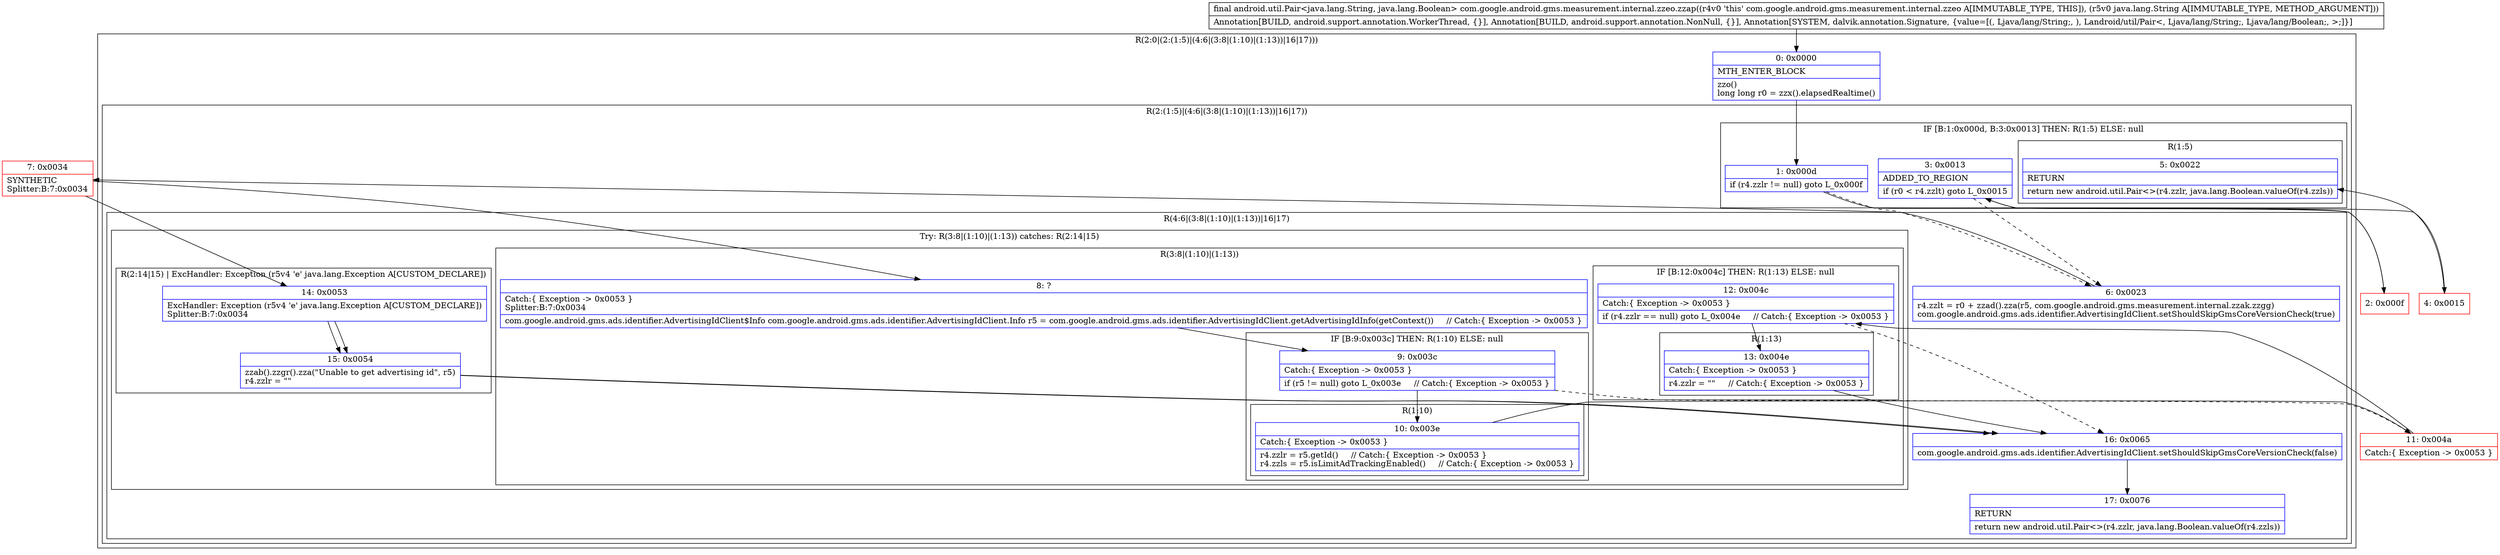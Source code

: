 digraph "CFG forcom.google.android.gms.measurement.internal.zzeo.zzap(Ljava\/lang\/String;)Landroid\/util\/Pair;" {
subgraph cluster_Region_1352129223 {
label = "R(2:0|(2:(1:5)|(4:6|(3:8|(1:10)|(1:13))|16|17)))";
node [shape=record,color=blue];
Node_0 [shape=record,label="{0\:\ 0x0000|MTH_ENTER_BLOCK\l|zzo()\llong long r0 = zzx().elapsedRealtime()\l}"];
subgraph cluster_Region_199156621 {
label = "R(2:(1:5)|(4:6|(3:8|(1:10)|(1:13))|16|17))";
node [shape=record,color=blue];
subgraph cluster_IfRegion_1574667518 {
label = "IF [B:1:0x000d, B:3:0x0013] THEN: R(1:5) ELSE: null";
node [shape=record,color=blue];
Node_1 [shape=record,label="{1\:\ 0x000d|if (r4.zzlr != null) goto L_0x000f\l}"];
Node_3 [shape=record,label="{3\:\ 0x0013|ADDED_TO_REGION\l|if (r0 \< r4.zzlt) goto L_0x0015\l}"];
subgraph cluster_Region_1126115352 {
label = "R(1:5)";
node [shape=record,color=blue];
Node_5 [shape=record,label="{5\:\ 0x0022|RETURN\l|return new android.util.Pair\<\>(r4.zzlr, java.lang.Boolean.valueOf(r4.zzls))\l}"];
}
}
subgraph cluster_Region_576063059 {
label = "R(4:6|(3:8|(1:10)|(1:13))|16|17)";
node [shape=record,color=blue];
Node_6 [shape=record,label="{6\:\ 0x0023|r4.zzlt = r0 + zzad().zza(r5, com.google.android.gms.measurement.internal.zzak.zzgg)\lcom.google.android.gms.ads.identifier.AdvertisingIdClient.setShouldSkipGmsCoreVersionCheck(true)\l}"];
subgraph cluster_TryCatchRegion_31016308 {
label = "Try: R(3:8|(1:10)|(1:13)) catches: R(2:14|15)";
node [shape=record,color=blue];
subgraph cluster_Region_1278548147 {
label = "R(3:8|(1:10)|(1:13))";
node [shape=record,color=blue];
Node_8 [shape=record,label="{8\:\ ?|Catch:\{ Exception \-\> 0x0053 \}\lSplitter:B:7:0x0034\l|com.google.android.gms.ads.identifier.AdvertisingIdClient$Info com.google.android.gms.ads.identifier.AdvertisingIdClient.Info r5 = com.google.android.gms.ads.identifier.AdvertisingIdClient.getAdvertisingIdInfo(getContext())     \/\/ Catch:\{ Exception \-\> 0x0053 \}\l}"];
subgraph cluster_IfRegion_572170768 {
label = "IF [B:9:0x003c] THEN: R(1:10) ELSE: null";
node [shape=record,color=blue];
Node_9 [shape=record,label="{9\:\ 0x003c|Catch:\{ Exception \-\> 0x0053 \}\l|if (r5 != null) goto L_0x003e     \/\/ Catch:\{ Exception \-\> 0x0053 \}\l}"];
subgraph cluster_Region_593968857 {
label = "R(1:10)";
node [shape=record,color=blue];
Node_10 [shape=record,label="{10\:\ 0x003e|Catch:\{ Exception \-\> 0x0053 \}\l|r4.zzlr = r5.getId()     \/\/ Catch:\{ Exception \-\> 0x0053 \}\lr4.zzls = r5.isLimitAdTrackingEnabled()     \/\/ Catch:\{ Exception \-\> 0x0053 \}\l}"];
}
}
subgraph cluster_IfRegion_1311536815 {
label = "IF [B:12:0x004c] THEN: R(1:13) ELSE: null";
node [shape=record,color=blue];
Node_12 [shape=record,label="{12\:\ 0x004c|Catch:\{ Exception \-\> 0x0053 \}\l|if (r4.zzlr == null) goto L_0x004e     \/\/ Catch:\{ Exception \-\> 0x0053 \}\l}"];
subgraph cluster_Region_840050284 {
label = "R(1:13)";
node [shape=record,color=blue];
Node_13 [shape=record,label="{13\:\ 0x004e|Catch:\{ Exception \-\> 0x0053 \}\l|r4.zzlr = \"\"     \/\/ Catch:\{ Exception \-\> 0x0053 \}\l}"];
}
}
}
subgraph cluster_Region_142055390 {
label = "R(2:14|15) | ExcHandler: Exception (r5v4 'e' java.lang.Exception A[CUSTOM_DECLARE])\l";
node [shape=record,color=blue];
Node_14 [shape=record,label="{14\:\ 0x0053|ExcHandler: Exception (r5v4 'e' java.lang.Exception A[CUSTOM_DECLARE])\lSplitter:B:7:0x0034\l}"];
Node_15 [shape=record,label="{15\:\ 0x0054|zzab().zzgr().zza(\"Unable to get advertising id\", r5)\lr4.zzlr = \"\"\l}"];
}
}
Node_16 [shape=record,label="{16\:\ 0x0065|com.google.android.gms.ads.identifier.AdvertisingIdClient.setShouldSkipGmsCoreVersionCheck(false)\l}"];
Node_17 [shape=record,label="{17\:\ 0x0076|RETURN\l|return new android.util.Pair\<\>(r4.zzlr, java.lang.Boolean.valueOf(r4.zzls))\l}"];
}
}
}
subgraph cluster_Region_142055390 {
label = "R(2:14|15) | ExcHandler: Exception (r5v4 'e' java.lang.Exception A[CUSTOM_DECLARE])\l";
node [shape=record,color=blue];
Node_14 [shape=record,label="{14\:\ 0x0053|ExcHandler: Exception (r5v4 'e' java.lang.Exception A[CUSTOM_DECLARE])\lSplitter:B:7:0x0034\l}"];
Node_15 [shape=record,label="{15\:\ 0x0054|zzab().zzgr().zza(\"Unable to get advertising id\", r5)\lr4.zzlr = \"\"\l}"];
}
Node_2 [shape=record,color=red,label="{2\:\ 0x000f}"];
Node_4 [shape=record,color=red,label="{4\:\ 0x0015}"];
Node_7 [shape=record,color=red,label="{7\:\ 0x0034|SYNTHETIC\lSplitter:B:7:0x0034\l}"];
Node_11 [shape=record,color=red,label="{11\:\ 0x004a|Catch:\{ Exception \-\> 0x0053 \}\l}"];
MethodNode[shape=record,label="{final android.util.Pair\<java.lang.String, java.lang.Boolean\> com.google.android.gms.measurement.internal.zzeo.zzap((r4v0 'this' com.google.android.gms.measurement.internal.zzeo A[IMMUTABLE_TYPE, THIS]), (r5v0 java.lang.String A[IMMUTABLE_TYPE, METHOD_ARGUMENT]))  | Annotation[BUILD, android.support.annotation.WorkerThread, \{\}], Annotation[BUILD, android.support.annotation.NonNull, \{\}], Annotation[SYSTEM, dalvik.annotation.Signature, \{value=[(, Ljava\/lang\/String;, ), Landroid\/util\/Pair\<, Ljava\/lang\/String;, Ljava\/lang\/Boolean;, \>;]\}]\l}"];
MethodNode -> Node_0;
Node_0 -> Node_1;
Node_1 -> Node_2;
Node_1 -> Node_6[style=dashed];
Node_3 -> Node_4;
Node_3 -> Node_6[style=dashed];
Node_6 -> Node_7;
Node_8 -> Node_9;
Node_9 -> Node_10;
Node_9 -> Node_11[style=dashed];
Node_10 -> Node_11;
Node_12 -> Node_13;
Node_12 -> Node_16[style=dashed];
Node_13 -> Node_16;
Node_14 -> Node_15;
Node_15 -> Node_16;
Node_16 -> Node_17;
Node_14 -> Node_15;
Node_15 -> Node_16;
Node_2 -> Node_3;
Node_4 -> Node_5;
Node_7 -> Node_8;
Node_7 -> Node_14;
Node_11 -> Node_12;
}

